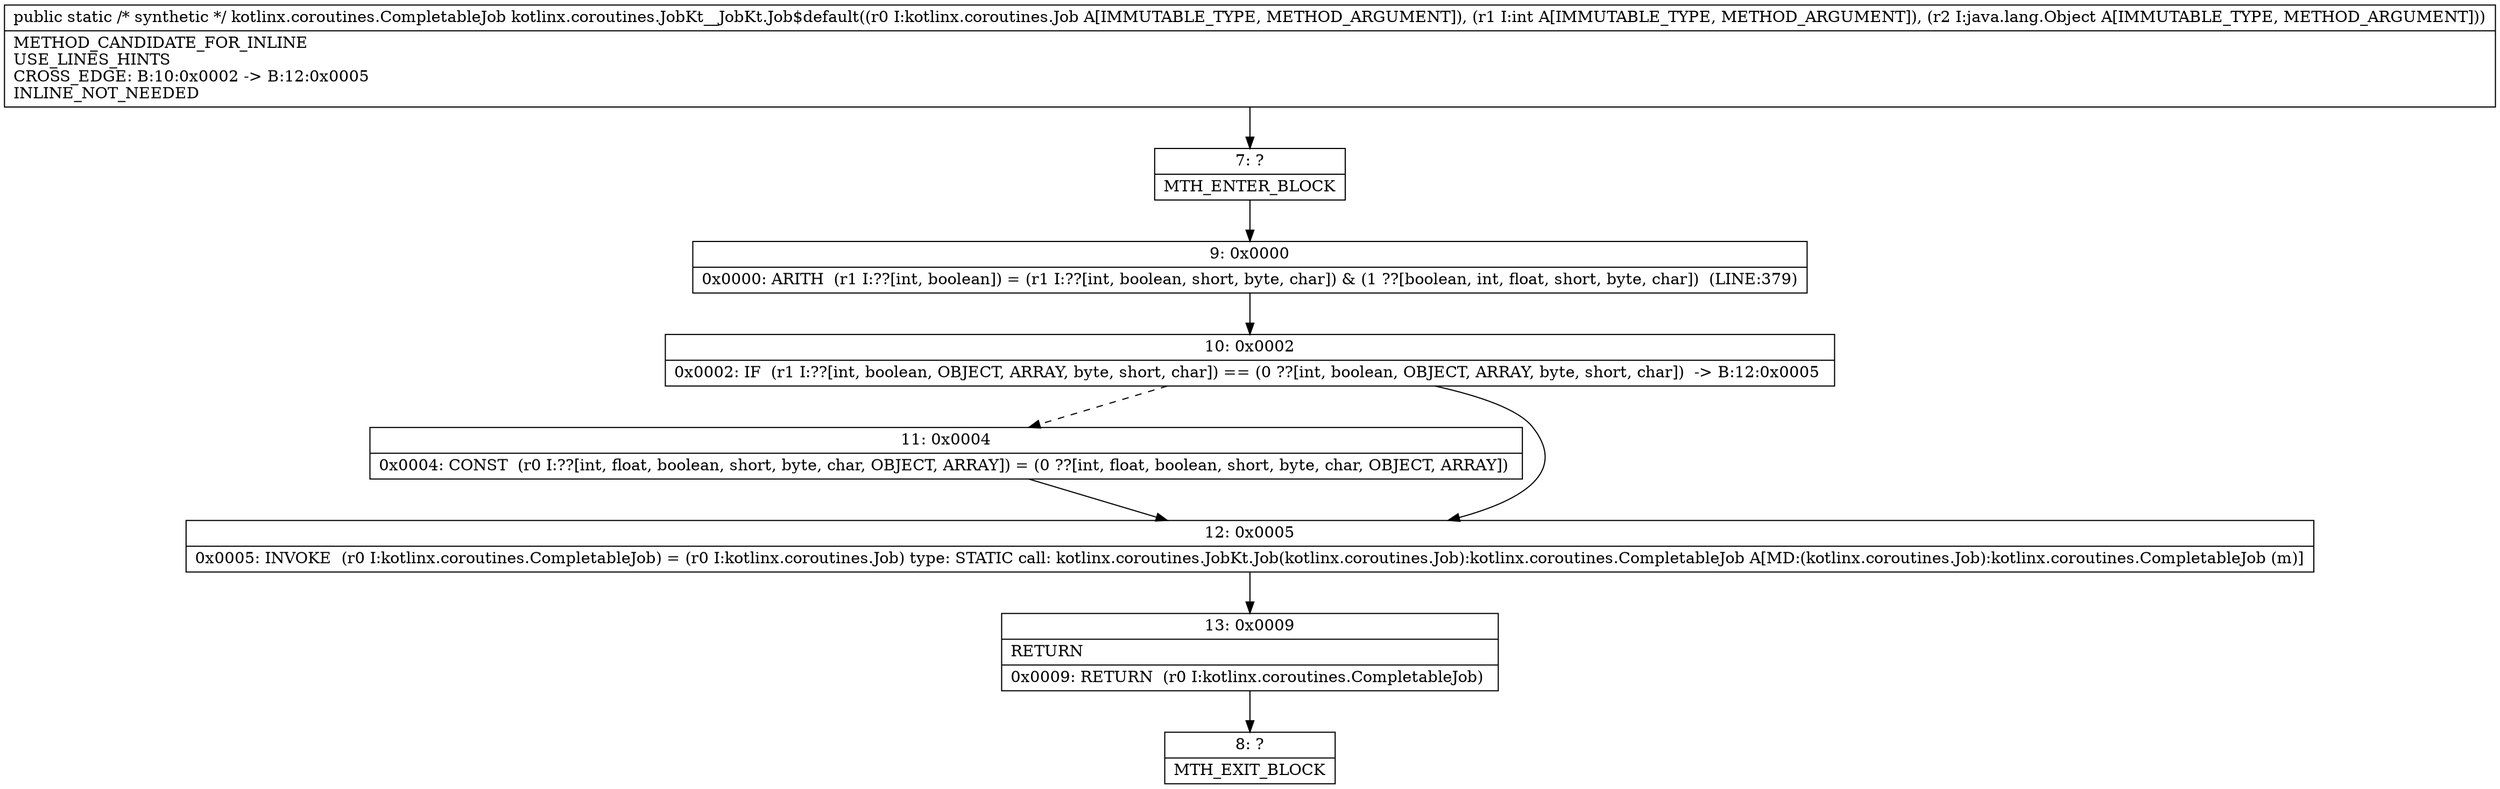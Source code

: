 digraph "CFG forkotlinx.coroutines.JobKt__JobKt.Job$default(Lkotlinx\/coroutines\/Job;ILjava\/lang\/Object;)Lkotlinx\/coroutines\/CompletableJob;" {
Node_7 [shape=record,label="{7\:\ ?|MTH_ENTER_BLOCK\l}"];
Node_9 [shape=record,label="{9\:\ 0x0000|0x0000: ARITH  (r1 I:??[int, boolean]) = (r1 I:??[int, boolean, short, byte, char]) & (1 ??[boolean, int, float, short, byte, char])  (LINE:379)\l}"];
Node_10 [shape=record,label="{10\:\ 0x0002|0x0002: IF  (r1 I:??[int, boolean, OBJECT, ARRAY, byte, short, char]) == (0 ??[int, boolean, OBJECT, ARRAY, byte, short, char])  \-\> B:12:0x0005 \l}"];
Node_11 [shape=record,label="{11\:\ 0x0004|0x0004: CONST  (r0 I:??[int, float, boolean, short, byte, char, OBJECT, ARRAY]) = (0 ??[int, float, boolean, short, byte, char, OBJECT, ARRAY]) \l}"];
Node_12 [shape=record,label="{12\:\ 0x0005|0x0005: INVOKE  (r0 I:kotlinx.coroutines.CompletableJob) = (r0 I:kotlinx.coroutines.Job) type: STATIC call: kotlinx.coroutines.JobKt.Job(kotlinx.coroutines.Job):kotlinx.coroutines.CompletableJob A[MD:(kotlinx.coroutines.Job):kotlinx.coroutines.CompletableJob (m)]\l}"];
Node_13 [shape=record,label="{13\:\ 0x0009|RETURN\l|0x0009: RETURN  (r0 I:kotlinx.coroutines.CompletableJob) \l}"];
Node_8 [shape=record,label="{8\:\ ?|MTH_EXIT_BLOCK\l}"];
MethodNode[shape=record,label="{public static \/* synthetic *\/ kotlinx.coroutines.CompletableJob kotlinx.coroutines.JobKt__JobKt.Job$default((r0 I:kotlinx.coroutines.Job A[IMMUTABLE_TYPE, METHOD_ARGUMENT]), (r1 I:int A[IMMUTABLE_TYPE, METHOD_ARGUMENT]), (r2 I:java.lang.Object A[IMMUTABLE_TYPE, METHOD_ARGUMENT]))  | METHOD_CANDIDATE_FOR_INLINE\lUSE_LINES_HINTS\lCROSS_EDGE: B:10:0x0002 \-\> B:12:0x0005\lINLINE_NOT_NEEDED\l}"];
MethodNode -> Node_7;Node_7 -> Node_9;
Node_9 -> Node_10;
Node_10 -> Node_11[style=dashed];
Node_10 -> Node_12;
Node_11 -> Node_12;
Node_12 -> Node_13;
Node_13 -> Node_8;
}


